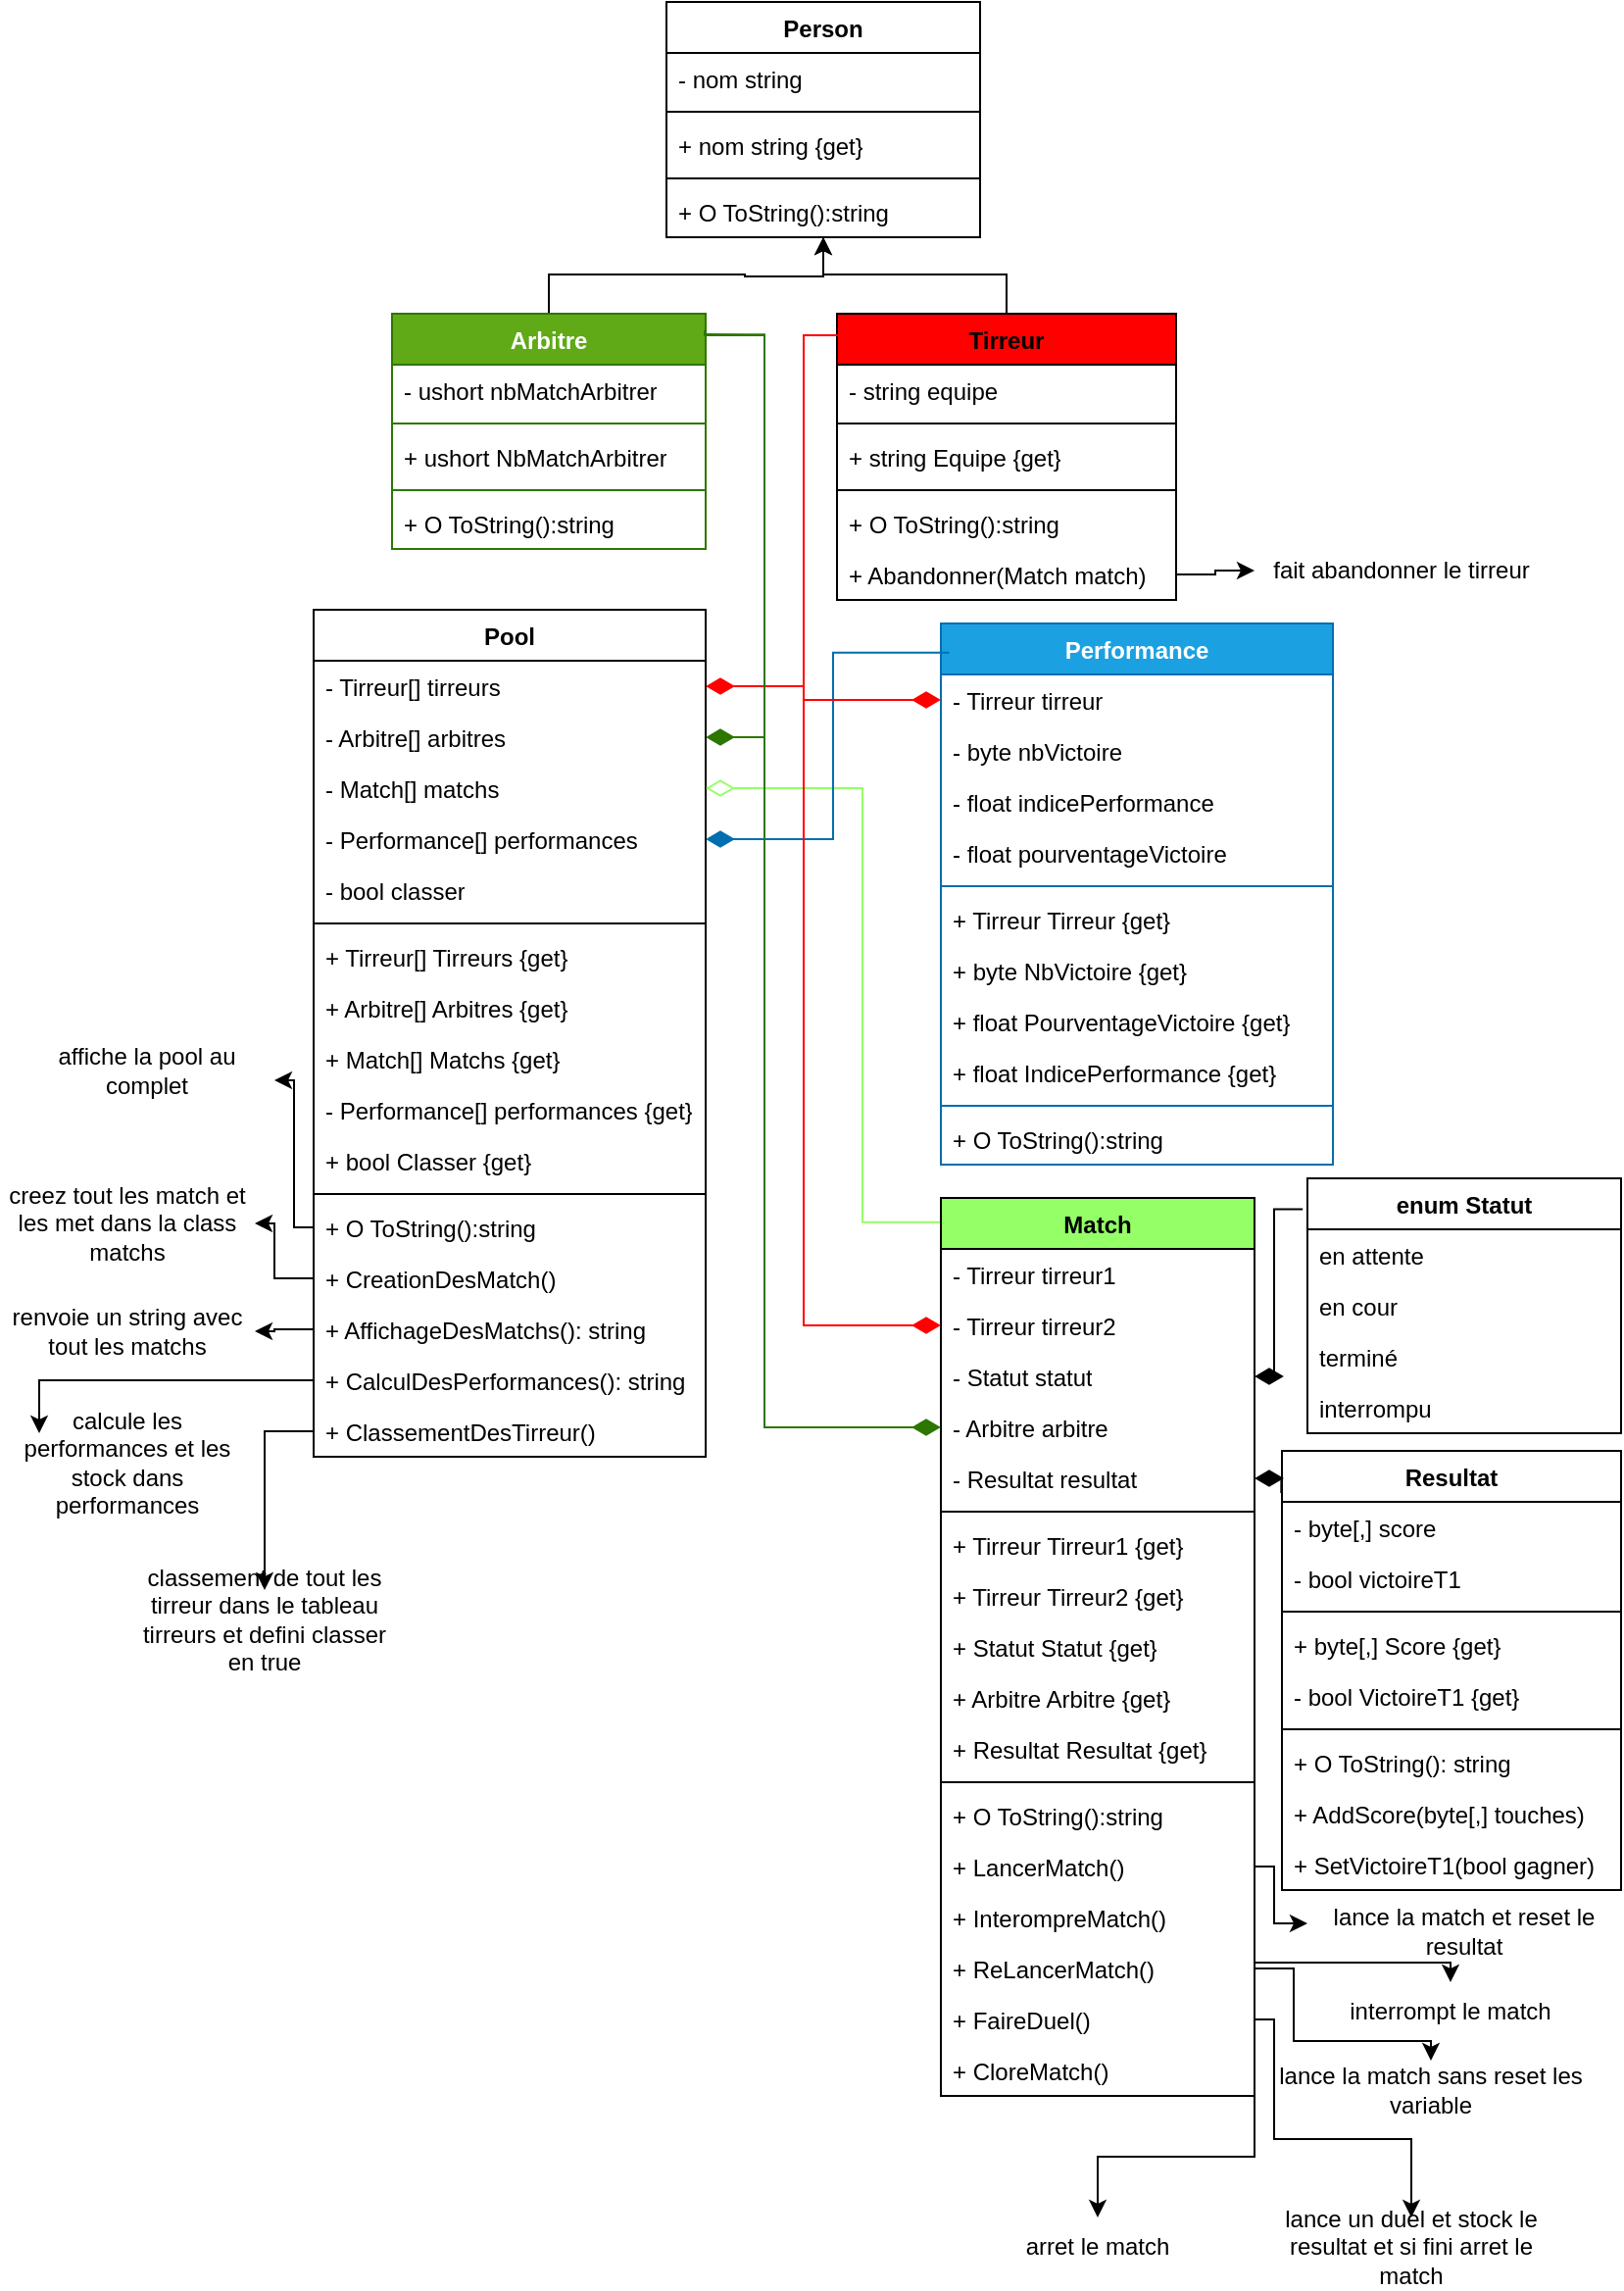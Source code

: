 <mxfile version="24.7.8">
  <diagram id="C5RBs43oDa-KdzZeNtuy" name="Page-1">
    <mxGraphModel dx="1735" dy="1031" grid="1" gridSize="10" guides="1" tooltips="1" connect="1" arrows="1" fold="1" page="1" pageScale="1" pageWidth="827" pageHeight="1169" math="0" shadow="0">
      <root>
        <mxCell id="WIyWlLk6GJQsqaUBKTNV-0" />
        <mxCell id="WIyWlLk6GJQsqaUBKTNV-1" parent="WIyWlLk6GJQsqaUBKTNV-0" />
        <mxCell id="vUJ9j087HEOIc25sZ5Dg-0" value="Pool" style="swimlane;fontStyle=1;align=center;verticalAlign=top;childLayout=stackLayout;horizontal=1;startSize=26;horizontalStack=0;resizeParent=1;resizeParentMax=0;resizeLast=0;collapsible=1;marginBottom=0;whiteSpace=wrap;html=1;" vertex="1" parent="WIyWlLk6GJQsqaUBKTNV-1">
          <mxGeometry x="160" y="310" width="200" height="432" as="geometry" />
        </mxCell>
        <mxCell id="vUJ9j087HEOIc25sZ5Dg-30" value="- Tirreur[] tirreurs" style="text;strokeColor=none;fillColor=none;align=left;verticalAlign=top;spacingLeft=4;spacingRight=4;overflow=hidden;rotatable=0;points=[[0,0.5],[1,0.5]];portConstraint=eastwest;whiteSpace=wrap;html=1;" vertex="1" parent="vUJ9j087HEOIc25sZ5Dg-0">
          <mxGeometry y="26" width="200" height="26" as="geometry" />
        </mxCell>
        <mxCell id="vUJ9j087HEOIc25sZ5Dg-31" value="- Arbitre[] arbitres" style="text;strokeColor=none;fillColor=none;align=left;verticalAlign=top;spacingLeft=4;spacingRight=4;overflow=hidden;rotatable=0;points=[[0,0.5],[1,0.5]];portConstraint=eastwest;whiteSpace=wrap;html=1;" vertex="1" parent="vUJ9j087HEOIc25sZ5Dg-0">
          <mxGeometry y="52" width="200" height="26" as="geometry" />
        </mxCell>
        <mxCell id="vUJ9j087HEOIc25sZ5Dg-1" value="- Match[] matchs" style="text;strokeColor=none;fillColor=none;align=left;verticalAlign=top;spacingLeft=4;spacingRight=4;overflow=hidden;rotatable=0;points=[[0,0.5],[1,0.5]];portConstraint=eastwest;whiteSpace=wrap;html=1;" vertex="1" parent="vUJ9j087HEOIc25sZ5Dg-0">
          <mxGeometry y="78" width="200" height="26" as="geometry" />
        </mxCell>
        <mxCell id="vUJ9j087HEOIc25sZ5Dg-60" value="- Performance[] performances" style="text;strokeColor=none;fillColor=none;align=left;verticalAlign=top;spacingLeft=4;spacingRight=4;overflow=hidden;rotatable=0;points=[[0,0.5],[1,0.5]];portConstraint=eastwest;whiteSpace=wrap;html=1;" vertex="1" parent="vUJ9j087HEOIc25sZ5Dg-0">
          <mxGeometry y="104" width="200" height="26" as="geometry" />
        </mxCell>
        <mxCell id="vUJ9j087HEOIc25sZ5Dg-41" value="- bool classer" style="text;strokeColor=none;fillColor=none;align=left;verticalAlign=top;spacingLeft=4;spacingRight=4;overflow=hidden;rotatable=0;points=[[0,0.5],[1,0.5]];portConstraint=eastwest;whiteSpace=wrap;html=1;" vertex="1" parent="vUJ9j087HEOIc25sZ5Dg-0">
          <mxGeometry y="130" width="200" height="26" as="geometry" />
        </mxCell>
        <mxCell id="vUJ9j087HEOIc25sZ5Dg-2" value="" style="line;strokeWidth=1;fillColor=none;align=left;verticalAlign=middle;spacingTop=-1;spacingLeft=3;spacingRight=3;rotatable=0;labelPosition=right;points=[];portConstraint=eastwest;strokeColor=inherit;" vertex="1" parent="vUJ9j087HEOIc25sZ5Dg-0">
          <mxGeometry y="156" width="200" height="8" as="geometry" />
        </mxCell>
        <mxCell id="vUJ9j087HEOIc25sZ5Dg-3" value="+ Tirreur[] Tirreurs {get}" style="text;strokeColor=none;fillColor=none;align=left;verticalAlign=top;spacingLeft=4;spacingRight=4;overflow=hidden;rotatable=0;points=[[0,0.5],[1,0.5]];portConstraint=eastwest;whiteSpace=wrap;html=1;" vertex="1" parent="vUJ9j087HEOIc25sZ5Dg-0">
          <mxGeometry y="164" width="200" height="26" as="geometry" />
        </mxCell>
        <mxCell id="vUJ9j087HEOIc25sZ5Dg-42" value="+ Arbitre[] Arbitres {get}" style="text;strokeColor=none;fillColor=none;align=left;verticalAlign=top;spacingLeft=4;spacingRight=4;overflow=hidden;rotatable=0;points=[[0,0.5],[1,0.5]];portConstraint=eastwest;whiteSpace=wrap;html=1;" vertex="1" parent="vUJ9j087HEOIc25sZ5Dg-0">
          <mxGeometry y="190" width="200" height="26" as="geometry" />
        </mxCell>
        <mxCell id="vUJ9j087HEOIc25sZ5Dg-43" value="+ Match[] Matchs {get}" style="text;strokeColor=none;fillColor=none;align=left;verticalAlign=top;spacingLeft=4;spacingRight=4;overflow=hidden;rotatable=0;points=[[0,0.5],[1,0.5]];portConstraint=eastwest;whiteSpace=wrap;html=1;" vertex="1" parent="vUJ9j087HEOIc25sZ5Dg-0">
          <mxGeometry y="216" width="200" height="26" as="geometry" />
        </mxCell>
        <mxCell id="vUJ9j087HEOIc25sZ5Dg-61" value="- Performance[] performances {get}" style="text;strokeColor=none;fillColor=none;align=left;verticalAlign=top;spacingLeft=4;spacingRight=4;overflow=hidden;rotatable=0;points=[[0,0.5],[1,0.5]];portConstraint=eastwest;whiteSpace=wrap;html=1;" vertex="1" parent="vUJ9j087HEOIc25sZ5Dg-0">
          <mxGeometry y="242" width="200" height="26" as="geometry" />
        </mxCell>
        <mxCell id="vUJ9j087HEOIc25sZ5Dg-44" value="+ bool Classer {get}" style="text;strokeColor=none;fillColor=none;align=left;verticalAlign=top;spacingLeft=4;spacingRight=4;overflow=hidden;rotatable=0;points=[[0,0.5],[1,0.5]];portConstraint=eastwest;whiteSpace=wrap;html=1;" vertex="1" parent="vUJ9j087HEOIc25sZ5Dg-0">
          <mxGeometry y="268" width="200" height="26" as="geometry" />
        </mxCell>
        <mxCell id="vUJ9j087HEOIc25sZ5Dg-4" value="" style="line;strokeWidth=1;fillColor=none;align=left;verticalAlign=middle;spacingTop=-1;spacingLeft=3;spacingRight=3;rotatable=0;labelPosition=right;points=[];portConstraint=eastwest;strokeColor=inherit;" vertex="1" parent="vUJ9j087HEOIc25sZ5Dg-0">
          <mxGeometry y="294" width="200" height="8" as="geometry" />
        </mxCell>
        <mxCell id="vUJ9j087HEOIc25sZ5Dg-68" value="+ O ToString():string" style="text;strokeColor=none;fillColor=none;align=left;verticalAlign=top;spacingLeft=4;spacingRight=4;overflow=hidden;rotatable=0;points=[[0,0.5],[1,0.5]];portConstraint=eastwest;whiteSpace=wrap;html=1;" vertex="1" parent="vUJ9j087HEOIc25sZ5Dg-0">
          <mxGeometry y="302" width="200" height="26" as="geometry" />
        </mxCell>
        <mxCell id="vUJ9j087HEOIc25sZ5Dg-5" value="+ CreationDesMatch()" style="text;strokeColor=none;fillColor=none;align=left;verticalAlign=top;spacingLeft=4;spacingRight=4;overflow=hidden;rotatable=0;points=[[0,0.5],[1,0.5]];portConstraint=eastwest;whiteSpace=wrap;html=1;" vertex="1" parent="vUJ9j087HEOIc25sZ5Dg-0">
          <mxGeometry y="328" width="200" height="26" as="geometry" />
        </mxCell>
        <mxCell id="vUJ9j087HEOIc25sZ5Dg-32" value="+ AffichageDesMatchs(): string" style="text;strokeColor=none;fillColor=none;align=left;verticalAlign=top;spacingLeft=4;spacingRight=4;overflow=hidden;rotatable=0;points=[[0,0.5],[1,0.5]];portConstraint=eastwest;whiteSpace=wrap;html=1;" vertex="1" parent="vUJ9j087HEOIc25sZ5Dg-0">
          <mxGeometry y="354" width="200" height="26" as="geometry" />
        </mxCell>
        <mxCell id="vUJ9j087HEOIc25sZ5Dg-39" value="+ CalculDesPerformances(): string" style="text;strokeColor=none;fillColor=none;align=left;verticalAlign=top;spacingLeft=4;spacingRight=4;overflow=hidden;rotatable=0;points=[[0,0.5],[1,0.5]];portConstraint=eastwest;whiteSpace=wrap;html=1;" vertex="1" parent="vUJ9j087HEOIc25sZ5Dg-0">
          <mxGeometry y="380" width="200" height="26" as="geometry" />
        </mxCell>
        <mxCell id="vUJ9j087HEOIc25sZ5Dg-40" value="+ ClassementDesTirreur()" style="text;strokeColor=none;fillColor=none;align=left;verticalAlign=top;spacingLeft=4;spacingRight=4;overflow=hidden;rotatable=0;points=[[0,0.5],[1,0.5]];portConstraint=eastwest;whiteSpace=wrap;html=1;" vertex="1" parent="vUJ9j087HEOIc25sZ5Dg-0">
          <mxGeometry y="406" width="200" height="26" as="geometry" />
        </mxCell>
        <mxCell id="vUJ9j087HEOIc25sZ5Dg-6" value="Person" style="swimlane;fontStyle=1;align=center;verticalAlign=top;childLayout=stackLayout;horizontal=1;startSize=26;horizontalStack=0;resizeParent=1;resizeParentMax=0;resizeLast=0;collapsible=1;marginBottom=0;whiteSpace=wrap;html=1;" vertex="1" parent="WIyWlLk6GJQsqaUBKTNV-1">
          <mxGeometry x="340" width="160" height="120" as="geometry" />
        </mxCell>
        <mxCell id="vUJ9j087HEOIc25sZ5Dg-7" value="- nom string" style="text;strokeColor=none;fillColor=none;align=left;verticalAlign=top;spacingLeft=4;spacingRight=4;overflow=hidden;rotatable=0;points=[[0,0.5],[1,0.5]];portConstraint=eastwest;whiteSpace=wrap;html=1;" vertex="1" parent="vUJ9j087HEOIc25sZ5Dg-6">
          <mxGeometry y="26" width="160" height="26" as="geometry" />
        </mxCell>
        <mxCell id="vUJ9j087HEOIc25sZ5Dg-8" value="" style="line;strokeWidth=1;fillColor=none;align=left;verticalAlign=middle;spacingTop=-1;spacingLeft=3;spacingRight=3;rotatable=0;labelPosition=right;points=[];portConstraint=eastwest;strokeColor=inherit;" vertex="1" parent="vUJ9j087HEOIc25sZ5Dg-6">
          <mxGeometry y="52" width="160" height="8" as="geometry" />
        </mxCell>
        <mxCell id="vUJ9j087HEOIc25sZ5Dg-103" value="+ nom string {get}" style="text;strokeColor=none;fillColor=none;align=left;verticalAlign=top;spacingLeft=4;spacingRight=4;overflow=hidden;rotatable=0;points=[[0,0.5],[1,0.5]];portConstraint=eastwest;whiteSpace=wrap;html=1;" vertex="1" parent="vUJ9j087HEOIc25sZ5Dg-6">
          <mxGeometry y="60" width="160" height="26" as="geometry" />
        </mxCell>
        <mxCell id="vUJ9j087HEOIc25sZ5Dg-10" value="" style="line;strokeWidth=1;fillColor=none;align=left;verticalAlign=middle;spacingTop=-1;spacingLeft=3;spacingRight=3;rotatable=0;labelPosition=right;points=[];portConstraint=eastwest;strokeColor=inherit;" vertex="1" parent="vUJ9j087HEOIc25sZ5Dg-6">
          <mxGeometry y="86" width="160" height="8" as="geometry" />
        </mxCell>
        <mxCell id="vUJ9j087HEOIc25sZ5Dg-104" value="+ O ToString():string" style="text;strokeColor=none;fillColor=none;align=left;verticalAlign=top;spacingLeft=4;spacingRight=4;overflow=hidden;rotatable=0;points=[[0,0.5],[1,0.5]];portConstraint=eastwest;whiteSpace=wrap;html=1;" vertex="1" parent="vUJ9j087HEOIc25sZ5Dg-6">
          <mxGeometry y="94" width="160" height="26" as="geometry" />
        </mxCell>
        <mxCell id="vUJ9j087HEOIc25sZ5Dg-107" style="edgeStyle=orthogonalEdgeStyle;rounded=0;orthogonalLoop=1;jettySize=auto;html=1;exitX=0.5;exitY=0;exitDx=0;exitDy=0;" edge="1" parent="WIyWlLk6GJQsqaUBKTNV-1" source="vUJ9j087HEOIc25sZ5Dg-12" target="vUJ9j087HEOIc25sZ5Dg-6">
          <mxGeometry relative="1" as="geometry" />
        </mxCell>
        <mxCell id="vUJ9j087HEOIc25sZ5Dg-12" value="Arbitre" style="swimlane;fontStyle=1;align=center;verticalAlign=top;childLayout=stackLayout;horizontal=1;startSize=26;horizontalStack=0;resizeParent=1;resizeParentMax=0;resizeLast=0;collapsible=1;marginBottom=0;whiteSpace=wrap;html=1;fillColor=#60a917;fontColor=#ffffff;strokeColor=#2D7600;" vertex="1" parent="WIyWlLk6GJQsqaUBKTNV-1">
          <mxGeometry x="200" y="159" width="160" height="120" as="geometry" />
        </mxCell>
        <mxCell id="vUJ9j087HEOIc25sZ5Dg-13" value="- ushort nbMatchArbitrer" style="text;strokeColor=none;fillColor=none;align=left;verticalAlign=top;spacingLeft=4;spacingRight=4;overflow=hidden;rotatable=0;points=[[0,0.5],[1,0.5]];portConstraint=eastwest;whiteSpace=wrap;html=1;" vertex="1" parent="vUJ9j087HEOIc25sZ5Dg-12">
          <mxGeometry y="26" width="160" height="26" as="geometry" />
        </mxCell>
        <mxCell id="vUJ9j087HEOIc25sZ5Dg-14" value="" style="line;strokeWidth=1;fillColor=none;align=left;verticalAlign=middle;spacingTop=-1;spacingLeft=3;spacingRight=3;rotatable=0;labelPosition=right;points=[];portConstraint=eastwest;strokeColor=inherit;" vertex="1" parent="vUJ9j087HEOIc25sZ5Dg-12">
          <mxGeometry y="52" width="160" height="8" as="geometry" />
        </mxCell>
        <mxCell id="vUJ9j087HEOIc25sZ5Dg-105" value="+ ushort NbMatchArbitrer" style="text;strokeColor=none;fillColor=none;align=left;verticalAlign=top;spacingLeft=4;spacingRight=4;overflow=hidden;rotatable=0;points=[[0,0.5],[1,0.5]];portConstraint=eastwest;whiteSpace=wrap;html=1;" vertex="1" parent="vUJ9j087HEOIc25sZ5Dg-12">
          <mxGeometry y="60" width="160" height="26" as="geometry" />
        </mxCell>
        <mxCell id="vUJ9j087HEOIc25sZ5Dg-16" value="" style="line;strokeWidth=1;fillColor=none;align=left;verticalAlign=middle;spacingTop=-1;spacingLeft=3;spacingRight=3;rotatable=0;labelPosition=right;points=[];portConstraint=eastwest;strokeColor=inherit;" vertex="1" parent="vUJ9j087HEOIc25sZ5Dg-12">
          <mxGeometry y="86" width="160" height="8" as="geometry" />
        </mxCell>
        <mxCell id="vUJ9j087HEOIc25sZ5Dg-70" value="+ O ToString():string" style="text;strokeColor=none;fillColor=none;align=left;verticalAlign=top;spacingLeft=4;spacingRight=4;overflow=hidden;rotatable=0;points=[[0,0.5],[1,0.5]];portConstraint=eastwest;whiteSpace=wrap;html=1;" vertex="1" parent="vUJ9j087HEOIc25sZ5Dg-12">
          <mxGeometry y="94" width="160" height="26" as="geometry" />
        </mxCell>
        <mxCell id="vUJ9j087HEOIc25sZ5Dg-106" style="edgeStyle=orthogonalEdgeStyle;rounded=0;orthogonalLoop=1;jettySize=auto;html=1;exitX=0.5;exitY=0;exitDx=0;exitDy=0;" edge="1" parent="WIyWlLk6GJQsqaUBKTNV-1" source="vUJ9j087HEOIc25sZ5Dg-18" target="vUJ9j087HEOIc25sZ5Dg-6">
          <mxGeometry relative="1" as="geometry" />
        </mxCell>
        <mxCell id="vUJ9j087HEOIc25sZ5Dg-18" value="Tirreur" style="swimlane;fontStyle=1;align=center;verticalAlign=top;childLayout=stackLayout;horizontal=1;startSize=26;horizontalStack=0;resizeParent=1;resizeParentMax=0;resizeLast=0;collapsible=1;marginBottom=0;whiteSpace=wrap;html=1;fillColor=#FF0000;" vertex="1" parent="WIyWlLk6GJQsqaUBKTNV-1">
          <mxGeometry x="427" y="159" width="173" height="146" as="geometry" />
        </mxCell>
        <mxCell id="vUJ9j087HEOIc25sZ5Dg-19" value="- string equipe" style="text;strokeColor=none;fillColor=none;align=left;verticalAlign=top;spacingLeft=4;spacingRight=4;overflow=hidden;rotatable=0;points=[[0,0.5],[1,0.5]];portConstraint=eastwest;whiteSpace=wrap;html=1;" vertex="1" parent="vUJ9j087HEOIc25sZ5Dg-18">
          <mxGeometry y="26" width="173" height="26" as="geometry" />
        </mxCell>
        <mxCell id="vUJ9j087HEOIc25sZ5Dg-20" value="" style="line;strokeWidth=1;fillColor=none;align=left;verticalAlign=middle;spacingTop=-1;spacingLeft=3;spacingRight=3;rotatable=0;labelPosition=right;points=[];portConstraint=eastwest;strokeColor=inherit;" vertex="1" parent="vUJ9j087HEOIc25sZ5Dg-18">
          <mxGeometry y="52" width="173" height="8" as="geometry" />
        </mxCell>
        <mxCell id="vUJ9j087HEOIc25sZ5Dg-21" value="+ string Equipe {get}" style="text;strokeColor=none;fillColor=none;align=left;verticalAlign=top;spacingLeft=4;spacingRight=4;overflow=hidden;rotatable=0;points=[[0,0.5],[1,0.5]];portConstraint=eastwest;whiteSpace=wrap;html=1;" vertex="1" parent="vUJ9j087HEOIc25sZ5Dg-18">
          <mxGeometry y="60" width="173" height="26" as="geometry" />
        </mxCell>
        <mxCell id="vUJ9j087HEOIc25sZ5Dg-22" value="" style="line;strokeWidth=1;fillColor=none;align=left;verticalAlign=middle;spacingTop=-1;spacingLeft=3;spacingRight=3;rotatable=0;labelPosition=right;points=[];portConstraint=eastwest;strokeColor=inherit;" vertex="1" parent="vUJ9j087HEOIc25sZ5Dg-18">
          <mxGeometry y="86" width="173" height="8" as="geometry" />
        </mxCell>
        <mxCell id="vUJ9j087HEOIc25sZ5Dg-71" value="+ O ToString():string" style="text;strokeColor=none;fillColor=none;align=left;verticalAlign=top;spacingLeft=4;spacingRight=4;overflow=hidden;rotatable=0;points=[[0,0.5],[1,0.5]];portConstraint=eastwest;whiteSpace=wrap;html=1;" vertex="1" parent="vUJ9j087HEOIc25sZ5Dg-18">
          <mxGeometry y="94" width="173" height="26" as="geometry" />
        </mxCell>
        <mxCell id="vUJ9j087HEOIc25sZ5Dg-117" value="+ Abandonner(Match match)" style="text;strokeColor=none;fillColor=none;align=left;verticalAlign=top;spacingLeft=4;spacingRight=4;overflow=hidden;rotatable=0;points=[[0,0.5],[1,0.5]];portConstraint=eastwest;whiteSpace=wrap;html=1;" vertex="1" parent="vUJ9j087HEOIc25sZ5Dg-18">
          <mxGeometry y="120" width="173" height="26" as="geometry" />
        </mxCell>
        <mxCell id="vUJ9j087HEOIc25sZ5Dg-24" value="Match" style="swimlane;fontStyle=1;align=center;verticalAlign=top;childLayout=stackLayout;horizontal=1;startSize=26;horizontalStack=0;resizeParent=1;resizeParentMax=0;resizeLast=0;collapsible=1;marginBottom=0;whiteSpace=wrap;html=1;fillColor=#94FF66;" vertex="1" parent="WIyWlLk6GJQsqaUBKTNV-1">
          <mxGeometry x="480" y="610" width="160" height="458" as="geometry" />
        </mxCell>
        <mxCell id="vUJ9j087HEOIc25sZ5Dg-91" value="- Tirreur tirreur1" style="text;strokeColor=none;fillColor=none;align=left;verticalAlign=top;spacingLeft=4;spacingRight=4;overflow=hidden;rotatable=0;points=[[0,0.5],[1,0.5]];portConstraint=eastwest;whiteSpace=wrap;html=1;" vertex="1" parent="vUJ9j087HEOIc25sZ5Dg-24">
          <mxGeometry y="26" width="160" height="26" as="geometry" />
        </mxCell>
        <mxCell id="vUJ9j087HEOIc25sZ5Dg-92" value="- Tirreur tirreur2" style="text;strokeColor=none;fillColor=none;align=left;verticalAlign=top;spacingLeft=4;spacingRight=4;overflow=hidden;rotatable=0;points=[[0,0.5],[1,0.5]];portConstraint=eastwest;whiteSpace=wrap;html=1;" vertex="1" parent="vUJ9j087HEOIc25sZ5Dg-24">
          <mxGeometry y="52" width="160" height="26" as="geometry" />
        </mxCell>
        <mxCell id="vUJ9j087HEOIc25sZ5Dg-25" value="- Statut statut" style="text;strokeColor=none;fillColor=none;align=left;verticalAlign=top;spacingLeft=4;spacingRight=4;overflow=hidden;rotatable=0;points=[[0,0.5],[1,0.5]];portConstraint=eastwest;whiteSpace=wrap;html=1;" vertex="1" parent="vUJ9j087HEOIc25sZ5Dg-24">
          <mxGeometry y="78" width="160" height="26" as="geometry" />
        </mxCell>
        <mxCell id="vUJ9j087HEOIc25sZ5Dg-89" value="- Arbitre arbitre" style="text;strokeColor=none;fillColor=none;align=left;verticalAlign=top;spacingLeft=4;spacingRight=4;overflow=hidden;rotatable=0;points=[[0,0.5],[1,0.5]];portConstraint=eastwest;whiteSpace=wrap;html=1;" vertex="1" parent="vUJ9j087HEOIc25sZ5Dg-24">
          <mxGeometry y="104" width="160" height="26" as="geometry" />
        </mxCell>
        <mxCell id="vUJ9j087HEOIc25sZ5Dg-84" value="- Resultat resultat" style="text;strokeColor=none;fillColor=none;align=left;verticalAlign=top;spacingLeft=4;spacingRight=4;overflow=hidden;rotatable=0;points=[[0,0.5],[1,0.5]];portConstraint=eastwest;whiteSpace=wrap;html=1;" vertex="1" parent="vUJ9j087HEOIc25sZ5Dg-24">
          <mxGeometry y="130" width="160" height="26" as="geometry" />
        </mxCell>
        <mxCell id="vUJ9j087HEOIc25sZ5Dg-26" value="" style="line;strokeWidth=1;fillColor=none;align=left;verticalAlign=middle;spacingTop=-1;spacingLeft=3;spacingRight=3;rotatable=0;labelPosition=right;points=[];portConstraint=eastwest;strokeColor=inherit;" vertex="1" parent="vUJ9j087HEOIc25sZ5Dg-24">
          <mxGeometry y="156" width="160" height="8" as="geometry" />
        </mxCell>
        <mxCell id="vUJ9j087HEOIc25sZ5Dg-96" value="+ Tirreur Tirreur1 {get}" style="text;strokeColor=none;fillColor=none;align=left;verticalAlign=top;spacingLeft=4;spacingRight=4;overflow=hidden;rotatable=0;points=[[0,0.5],[1,0.5]];portConstraint=eastwest;whiteSpace=wrap;html=1;" vertex="1" parent="vUJ9j087HEOIc25sZ5Dg-24">
          <mxGeometry y="164" width="160" height="26" as="geometry" />
        </mxCell>
        <mxCell id="vUJ9j087HEOIc25sZ5Dg-97" value="+ Tirreur Tirreur2 {get}" style="text;strokeColor=none;fillColor=none;align=left;verticalAlign=top;spacingLeft=4;spacingRight=4;overflow=hidden;rotatable=0;points=[[0,0.5],[1,0.5]];portConstraint=eastwest;whiteSpace=wrap;html=1;" vertex="1" parent="vUJ9j087HEOIc25sZ5Dg-24">
          <mxGeometry y="190" width="160" height="26" as="geometry" />
        </mxCell>
        <mxCell id="vUJ9j087HEOIc25sZ5Dg-98" value="+ Statut Statut {get}" style="text;strokeColor=none;fillColor=none;align=left;verticalAlign=top;spacingLeft=4;spacingRight=4;overflow=hidden;rotatable=0;points=[[0,0.5],[1,0.5]];portConstraint=eastwest;whiteSpace=wrap;html=1;" vertex="1" parent="vUJ9j087HEOIc25sZ5Dg-24">
          <mxGeometry y="216" width="160" height="26" as="geometry" />
        </mxCell>
        <mxCell id="vUJ9j087HEOIc25sZ5Dg-99" value="+ Arbitre Arbitre {get}" style="text;strokeColor=none;fillColor=none;align=left;verticalAlign=top;spacingLeft=4;spacingRight=4;overflow=hidden;rotatable=0;points=[[0,0.5],[1,0.5]];portConstraint=eastwest;whiteSpace=wrap;html=1;" vertex="1" parent="vUJ9j087HEOIc25sZ5Dg-24">
          <mxGeometry y="242" width="160" height="26" as="geometry" />
        </mxCell>
        <mxCell id="vUJ9j087HEOIc25sZ5Dg-100" value="+ Resultat Resultat {get}" style="text;strokeColor=none;fillColor=none;align=left;verticalAlign=top;spacingLeft=4;spacingRight=4;overflow=hidden;rotatable=0;points=[[0,0.5],[1,0.5]];portConstraint=eastwest;whiteSpace=wrap;html=1;" vertex="1" parent="vUJ9j087HEOIc25sZ5Dg-24">
          <mxGeometry y="268" width="160" height="26" as="geometry" />
        </mxCell>
        <mxCell id="vUJ9j087HEOIc25sZ5Dg-28" value="" style="line;strokeWidth=1;fillColor=none;align=left;verticalAlign=middle;spacingTop=-1;spacingLeft=3;spacingRight=3;rotatable=0;labelPosition=right;points=[];portConstraint=eastwest;strokeColor=inherit;" vertex="1" parent="vUJ9j087HEOIc25sZ5Dg-24">
          <mxGeometry y="294" width="160" height="8" as="geometry" />
        </mxCell>
        <mxCell id="vUJ9j087HEOIc25sZ5Dg-93" value="+ O ToString():string" style="text;strokeColor=none;fillColor=none;align=left;verticalAlign=top;spacingLeft=4;spacingRight=4;overflow=hidden;rotatable=0;points=[[0,0.5],[1,0.5]];portConstraint=eastwest;whiteSpace=wrap;html=1;" vertex="1" parent="vUJ9j087HEOIc25sZ5Dg-24">
          <mxGeometry y="302" width="160" height="26" as="geometry" />
        </mxCell>
        <mxCell id="vUJ9j087HEOIc25sZ5Dg-113" value="+ LancerMatch()" style="text;strokeColor=none;fillColor=none;align=left;verticalAlign=top;spacingLeft=4;spacingRight=4;overflow=hidden;rotatable=0;points=[[0,0.5],[1,0.5]];portConstraint=eastwest;whiteSpace=wrap;html=1;" vertex="1" parent="vUJ9j087HEOIc25sZ5Dg-24">
          <mxGeometry y="328" width="160" height="26" as="geometry" />
        </mxCell>
        <mxCell id="vUJ9j087HEOIc25sZ5Dg-114" value="+ InterompreMatch()" style="text;strokeColor=none;fillColor=none;align=left;verticalAlign=top;spacingLeft=4;spacingRight=4;overflow=hidden;rotatable=0;points=[[0,0.5],[1,0.5]];portConstraint=eastwest;whiteSpace=wrap;html=1;" vertex="1" parent="vUJ9j087HEOIc25sZ5Dg-24">
          <mxGeometry y="354" width="160" height="26" as="geometry" />
        </mxCell>
        <mxCell id="vUJ9j087HEOIc25sZ5Dg-115" value="+ ReLancerMatch()" style="text;strokeColor=none;fillColor=none;align=left;verticalAlign=top;spacingLeft=4;spacingRight=4;overflow=hidden;rotatable=0;points=[[0,0.5],[1,0.5]];portConstraint=eastwest;whiteSpace=wrap;html=1;" vertex="1" parent="vUJ9j087HEOIc25sZ5Dg-24">
          <mxGeometry y="380" width="160" height="26" as="geometry" />
        </mxCell>
        <mxCell id="vUJ9j087HEOIc25sZ5Dg-116" value="+ FaireDuel()" style="text;strokeColor=none;fillColor=none;align=left;verticalAlign=top;spacingLeft=4;spacingRight=4;overflow=hidden;rotatable=0;points=[[0,0.5],[1,0.5]];portConstraint=eastwest;whiteSpace=wrap;html=1;" vertex="1" parent="vUJ9j087HEOIc25sZ5Dg-24">
          <mxGeometry y="406" width="160" height="26" as="geometry" />
        </mxCell>
        <mxCell id="vUJ9j087HEOIc25sZ5Dg-120" value="+ CloreMatch()" style="text;strokeColor=none;fillColor=none;align=left;verticalAlign=top;spacingLeft=4;spacingRight=4;overflow=hidden;rotatable=0;points=[[0,0.5],[1,0.5]];portConstraint=eastwest;whiteSpace=wrap;html=1;" vertex="1" parent="vUJ9j087HEOIc25sZ5Dg-24">
          <mxGeometry y="432" width="160" height="26" as="geometry" />
        </mxCell>
        <mxCell id="vUJ9j087HEOIc25sZ5Dg-33" value="Resultat" style="swimlane;fontStyle=1;align=center;verticalAlign=top;childLayout=stackLayout;horizontal=1;startSize=26;horizontalStack=0;resizeParent=1;resizeParentMax=0;resizeLast=0;collapsible=1;marginBottom=0;whiteSpace=wrap;html=1;" vertex="1" parent="WIyWlLk6GJQsqaUBKTNV-1">
          <mxGeometry x="654" y="739" width="173" height="224" as="geometry" />
        </mxCell>
        <mxCell id="vUJ9j087HEOIc25sZ5Dg-86" value="- byte[,] score" style="text;strokeColor=none;fillColor=none;align=left;verticalAlign=top;spacingLeft=4;spacingRight=4;overflow=hidden;rotatable=0;points=[[0,0.5],[1,0.5]];portConstraint=eastwest;whiteSpace=wrap;html=1;" vertex="1" parent="vUJ9j087HEOIc25sZ5Dg-33">
          <mxGeometry y="26" width="173" height="26" as="geometry" />
        </mxCell>
        <mxCell id="vUJ9j087HEOIc25sZ5Dg-142" value="- bool victoireT1" style="text;strokeColor=none;fillColor=none;align=left;verticalAlign=top;spacingLeft=4;spacingRight=4;overflow=hidden;rotatable=0;points=[[0,0.5],[1,0.5]];portConstraint=eastwest;whiteSpace=wrap;html=1;" vertex="1" parent="vUJ9j087HEOIc25sZ5Dg-33">
          <mxGeometry y="52" width="173" height="26" as="geometry" />
        </mxCell>
        <mxCell id="vUJ9j087HEOIc25sZ5Dg-35" value="" style="line;strokeWidth=1;fillColor=none;align=left;verticalAlign=middle;spacingTop=-1;spacingLeft=3;spacingRight=3;rotatable=0;labelPosition=right;points=[];portConstraint=eastwest;strokeColor=inherit;" vertex="1" parent="vUJ9j087HEOIc25sZ5Dg-33">
          <mxGeometry y="78" width="173" height="8" as="geometry" />
        </mxCell>
        <mxCell id="vUJ9j087HEOIc25sZ5Dg-101" value="+ byte[,] Score {get}&amp;nbsp;&lt;span style=&quot;color: rgba(0, 0, 0, 0); font-family: monospace; font-size: 0px; text-wrap: nowrap;&quot;&gt;%3CmxGraphModel%3E%3Croot%3E%3CmxCell%20id%3D%220%22%2F%3E%3CmxCell%20id%3D%221%22%20parent%3D%220%22%2F%3E%3CmxCell%20id%3D%222%22%20value%3D%22-%20byte%5B%2C%5D%20score%22%20style%3D%22text%3BstrokeColor%3Dnone%3BfillColor%3Dnone%3Balign%3Dleft%3BverticalAlign%3Dtop%3BspacingLeft%3D4%3BspacingRight%3D4%3Boverflow%3Dhidden%3Brotatable%3D0%3Bpoints%3D%5B%5B0%2C0.5%5D%2C%5B1%2C0.5%5D%5D%3BportConstraint%3Deastwest%3BwhiteSpace%3Dwrap%3Bhtml%3D1%3B%22%20vertex%3D%221%22%20parent%3D%221%22%3E%3CmxGeometry%20x%3D%22827%22%20y%3D%22538%22%20width%3D%22160%22%20height%3D%2226%22%20as%3D%22geometry%22%2F%3E%3C%2FmxCell%3E%3CmxCell%20id%3D%223%22%20value%3D%22-%20Arbitre%20arbitre%22%20style%3D%22text%3BstrokeColor%3Dnone%3BfillColor%3Dnone%3Balign%3Dleft%3BverticalAlign%3Dtop%3BspacingLeft%3D4%3BspacingRight%3D4%3Boverflow%3Dhidden%3Brotatable%3D0%3Bpoints%3D%5B%5B0%2C0.5%5D%2C%5B1%2C0.5%5D%5D%3BportConstraint%3Deastwest%3BwhiteSpace%3Dwrap%3Bhtml%3D1%3B%22%20vertex%3D%221%22%20parent%3D%221%22%3E%3CmxGeometry%20x%3D%22827%22%20y%3D%22564%22%20width%3D%22160%22%20height%3D%2226%22%20as%3D%22geometry%22%2F%3E%3C%2FmxCell%3E%3C%2Froot%3E%3C%2FmxGraphModel%3E&lt;/span&gt;&lt;span style=&quot;color: rgba(0, 0, 0, 0); font-family: monospace; font-size: 0px; text-wrap: nowrap;&quot;&gt;D%220%22%2F%3E%3CmxCell%20id%3D%221%22%20parent%3D%220%22%2F%3E%3CmxCell%20id%3D%222%22%20value%3D%22-%20byte%5B%2C%5D%20score%22%20style%3D%22text%3BstrokeColor%3Dnone%3BfillColor%3Dnone%3Balign%3Dleft%3BverticalAlign%3Dtop%3BspacingLeft%3D4%3BspacingRight%3D4%3Boverflow%3Dhidden%3Brotatable%3D0%3Bpoints%3D%5B%5B0%2C0.5%5D%2C%5B1%2C0.5%5D%5D%3BportConstraint%3Deastwest%3BwhiteSpace%3Dwrap%3Bhtml%3D1%3B%22%20vertex%3D%221%22%20parent%3D%221%22%3E%3CmxGeometry%20x%3D%22827%22%20y%3D%22538%22%20width%3D%22160%22%20height%3D%2226%22%20as%3D%22geometry%22%2F%3E%3C%2FmxCell%3E%3CmxCell%20id%3D%223%22%20value%3D%22-%20Arbitre%20arbitre%22%20style%3D%22text%3BstrokeColor%3Dnone%3BfillColor%3Dnone%3Balign%3Dleft%3BverticalAlign%3Dtop%3BspacingLeft%3D4%3BspacingRight%3D4%3Boverflow%3Dhidden%3Brotatable%3D0%3Bpoints%3D%5B%5B0%2C0.5%5D%2C%5B1%2C0.5%5D%5D%3BportConstraint%3Deastwest%3BwhiteSpace%3Dwrap%3Bhtml%3D1%3B%22%20vertex%3D%221%22%20parent%3D%221%22%3E%3CmxGeometry%20x%3D%22827%22%20y%3D%22564%22%20width%3D%22160%22%20height%3D%2226%22%20as%3D%22geometry%22%2F%3E%3C%2FmxCell%3E%3C%2Froot%3E%3C%2FmxGraphModel%3E{&lt;/span&gt;" style="text;strokeColor=none;fillColor=none;align=left;verticalAlign=top;spacingLeft=4;spacingRight=4;overflow=hidden;rotatable=0;points=[[0,0.5],[1,0.5]];portConstraint=eastwest;whiteSpace=wrap;html=1;" vertex="1" parent="vUJ9j087HEOIc25sZ5Dg-33">
          <mxGeometry y="86" width="173" height="26" as="geometry" />
        </mxCell>
        <mxCell id="vUJ9j087HEOIc25sZ5Dg-143" value="- bool VictoireT1 {get}" style="text;strokeColor=none;fillColor=none;align=left;verticalAlign=top;spacingLeft=4;spacingRight=4;overflow=hidden;rotatable=0;points=[[0,0.5],[1,0.5]];portConstraint=eastwest;whiteSpace=wrap;html=1;" vertex="1" parent="vUJ9j087HEOIc25sZ5Dg-33">
          <mxGeometry y="112" width="173" height="26" as="geometry" />
        </mxCell>
        <mxCell id="vUJ9j087HEOIc25sZ5Dg-37" value="" style="line;strokeWidth=1;fillColor=none;align=left;verticalAlign=middle;spacingTop=-1;spacingLeft=3;spacingRight=3;rotatable=0;labelPosition=right;points=[];portConstraint=eastwest;strokeColor=inherit;" vertex="1" parent="vUJ9j087HEOIc25sZ5Dg-33">
          <mxGeometry y="138" width="173" height="8" as="geometry" />
        </mxCell>
        <mxCell id="vUJ9j087HEOIc25sZ5Dg-69" value="+ O ToString(): string" style="text;strokeColor=none;fillColor=none;align=left;verticalAlign=top;spacingLeft=4;spacingRight=4;overflow=hidden;rotatable=0;points=[[0,0.5],[1,0.5]];portConstraint=eastwest;whiteSpace=wrap;html=1;" vertex="1" parent="vUJ9j087HEOIc25sZ5Dg-33">
          <mxGeometry y="146" width="173" height="26" as="geometry" />
        </mxCell>
        <mxCell id="vUJ9j087HEOIc25sZ5Dg-144" value="+ AddScore(byte[,] touches)" style="text;strokeColor=none;fillColor=none;align=left;verticalAlign=top;spacingLeft=4;spacingRight=4;overflow=hidden;rotatable=0;points=[[0,0.5],[1,0.5]];portConstraint=eastwest;whiteSpace=wrap;html=1;" vertex="1" parent="vUJ9j087HEOIc25sZ5Dg-33">
          <mxGeometry y="172" width="173" height="26" as="geometry" />
        </mxCell>
        <mxCell id="vUJ9j087HEOIc25sZ5Dg-145" value="+ SetVictoireT1(bool gagner)" style="text;strokeColor=none;fillColor=none;align=left;verticalAlign=top;spacingLeft=4;spacingRight=4;overflow=hidden;rotatable=0;points=[[0,0.5],[1,0.5]];portConstraint=eastwest;whiteSpace=wrap;html=1;" vertex="1" parent="vUJ9j087HEOIc25sZ5Dg-33">
          <mxGeometry y="198" width="173" height="26" as="geometry" />
        </mxCell>
        <mxCell id="vUJ9j087HEOIc25sZ5Dg-46" value="classement de tout les tirreur dans le tableau tirreurs et defini classer en true" style="text;html=1;align=center;verticalAlign=middle;whiteSpace=wrap;rounded=0;" vertex="1" parent="WIyWlLk6GJQsqaUBKTNV-1">
          <mxGeometry x="70" y="810" width="130" height="30" as="geometry" />
        </mxCell>
        <mxCell id="vUJ9j087HEOIc25sZ5Dg-48" value="renvoie un string avec tout les matchs" style="text;html=1;align=center;verticalAlign=middle;whiteSpace=wrap;rounded=0;" vertex="1" parent="WIyWlLk6GJQsqaUBKTNV-1">
          <mxGeometry y="663" width="130" height="30" as="geometry" />
        </mxCell>
        <mxCell id="vUJ9j087HEOIc25sZ5Dg-49" value="creez tout les match et les met dans la class matchs" style="text;html=1;align=center;verticalAlign=middle;whiteSpace=wrap;rounded=0;" vertex="1" parent="WIyWlLk6GJQsqaUBKTNV-1">
          <mxGeometry y="608" width="130" height="30" as="geometry" />
        </mxCell>
        <mxCell id="vUJ9j087HEOIc25sZ5Dg-50" style="edgeStyle=orthogonalEdgeStyle;rounded=0;orthogonalLoop=1;jettySize=auto;html=1;exitX=0;exitY=0.5;exitDx=0;exitDy=0;" edge="1" parent="WIyWlLk6GJQsqaUBKTNV-1" source="vUJ9j087HEOIc25sZ5Dg-5" target="vUJ9j087HEOIc25sZ5Dg-49">
          <mxGeometry relative="1" as="geometry" />
        </mxCell>
        <mxCell id="vUJ9j087HEOIc25sZ5Dg-51" style="edgeStyle=orthogonalEdgeStyle;rounded=0;orthogonalLoop=1;jettySize=auto;html=1;exitX=0;exitY=0.5;exitDx=0;exitDy=0;" edge="1" parent="WIyWlLk6GJQsqaUBKTNV-1" source="vUJ9j087HEOIc25sZ5Dg-32" target="vUJ9j087HEOIc25sZ5Dg-48">
          <mxGeometry relative="1" as="geometry" />
        </mxCell>
        <mxCell id="vUJ9j087HEOIc25sZ5Dg-54" value="Performance" style="swimlane;fontStyle=1;align=center;verticalAlign=top;childLayout=stackLayout;horizontal=1;startSize=26;horizontalStack=0;resizeParent=1;resizeParentMax=0;resizeLast=0;collapsible=1;marginBottom=0;whiteSpace=wrap;html=1;fillColor=#1ba1e2;fontColor=#ffffff;strokeColor=#006EAF;" vertex="1" parent="WIyWlLk6GJQsqaUBKTNV-1">
          <mxGeometry x="480" y="317" width="200" height="276" as="geometry" />
        </mxCell>
        <mxCell id="vUJ9j087HEOIc25sZ5Dg-72" value="- Tirreur tirreur" style="text;strokeColor=none;fillColor=none;align=left;verticalAlign=top;spacingLeft=4;spacingRight=4;overflow=hidden;rotatable=0;points=[[0,0.5],[1,0.5]];portConstraint=eastwest;whiteSpace=wrap;html=1;" vertex="1" parent="vUJ9j087HEOIc25sZ5Dg-54">
          <mxGeometry y="26" width="200" height="26" as="geometry" />
        </mxCell>
        <mxCell id="vUJ9j087HEOIc25sZ5Dg-62" value="- byte nbVictoire" style="text;strokeColor=none;fillColor=none;align=left;verticalAlign=top;spacingLeft=4;spacingRight=4;overflow=hidden;rotatable=0;points=[[0,0.5],[1,0.5]];portConstraint=eastwest;whiteSpace=wrap;html=1;" vertex="1" parent="vUJ9j087HEOIc25sZ5Dg-54">
          <mxGeometry y="52" width="200" height="26" as="geometry" />
        </mxCell>
        <mxCell id="vUJ9j087HEOIc25sZ5Dg-55" value="- float indicePerformance" style="text;strokeColor=none;fillColor=none;align=left;verticalAlign=top;spacingLeft=4;spacingRight=4;overflow=hidden;rotatable=0;points=[[0,0.5],[1,0.5]];portConstraint=eastwest;whiteSpace=wrap;html=1;" vertex="1" parent="vUJ9j087HEOIc25sZ5Dg-54">
          <mxGeometry y="78" width="200" height="26" as="geometry" />
        </mxCell>
        <mxCell id="vUJ9j087HEOIc25sZ5Dg-63" value="- float pourventageVictoire" style="text;strokeColor=none;fillColor=none;align=left;verticalAlign=top;spacingLeft=4;spacingRight=4;overflow=hidden;rotatable=0;points=[[0,0.5],[1,0.5]];portConstraint=eastwest;whiteSpace=wrap;html=1;" vertex="1" parent="vUJ9j087HEOIc25sZ5Dg-54">
          <mxGeometry y="104" width="200" height="26" as="geometry" />
        </mxCell>
        <mxCell id="vUJ9j087HEOIc25sZ5Dg-56" value="" style="line;strokeWidth=1;fillColor=none;align=left;verticalAlign=middle;spacingTop=-1;spacingLeft=3;spacingRight=3;rotatable=0;labelPosition=right;points=[];portConstraint=eastwest;strokeColor=inherit;" vertex="1" parent="vUJ9j087HEOIc25sZ5Dg-54">
          <mxGeometry y="130" width="200" height="8" as="geometry" />
        </mxCell>
        <mxCell id="vUJ9j087HEOIc25sZ5Dg-73" value="+ Tirreur Tirreur {get}" style="text;strokeColor=none;fillColor=none;align=left;verticalAlign=top;spacingLeft=4;spacingRight=4;overflow=hidden;rotatable=0;points=[[0,0.5],[1,0.5]];portConstraint=eastwest;whiteSpace=wrap;html=1;" vertex="1" parent="vUJ9j087HEOIc25sZ5Dg-54">
          <mxGeometry y="138" width="200" height="26" as="geometry" />
        </mxCell>
        <mxCell id="vUJ9j087HEOIc25sZ5Dg-64" value="+ byte&amp;nbsp;NbVictoire {get}" style="text;strokeColor=none;fillColor=none;align=left;verticalAlign=top;spacingLeft=4;spacingRight=4;overflow=hidden;rotatable=0;points=[[0,0.5],[1,0.5]];portConstraint=eastwest;whiteSpace=wrap;html=1;" vertex="1" parent="vUJ9j087HEOIc25sZ5Dg-54">
          <mxGeometry y="164" width="200" height="26" as="geometry" />
        </mxCell>
        <mxCell id="vUJ9j087HEOIc25sZ5Dg-66" value="+ float PourventageVictoire {get}" style="text;strokeColor=none;fillColor=none;align=left;verticalAlign=top;spacingLeft=4;spacingRight=4;overflow=hidden;rotatable=0;points=[[0,0.5],[1,0.5]];portConstraint=eastwest;whiteSpace=wrap;html=1;" vertex="1" parent="vUJ9j087HEOIc25sZ5Dg-54">
          <mxGeometry y="190" width="200" height="26" as="geometry" />
        </mxCell>
        <mxCell id="vUJ9j087HEOIc25sZ5Dg-65" value="+ float IndicePerformance {get}" style="text;strokeColor=none;fillColor=none;align=left;verticalAlign=top;spacingLeft=4;spacingRight=4;overflow=hidden;rotatable=0;points=[[0,0.5],[1,0.5]];portConstraint=eastwest;whiteSpace=wrap;html=1;" vertex="1" parent="vUJ9j087HEOIc25sZ5Dg-54">
          <mxGeometry y="216" width="200" height="26" as="geometry" />
        </mxCell>
        <mxCell id="vUJ9j087HEOIc25sZ5Dg-58" value="" style="line;strokeWidth=1;fillColor=none;align=left;verticalAlign=middle;spacingTop=-1;spacingLeft=3;spacingRight=3;rotatable=0;labelPosition=right;points=[];portConstraint=eastwest;strokeColor=inherit;" vertex="1" parent="vUJ9j087HEOIc25sZ5Dg-54">
          <mxGeometry y="242" width="200" height="8" as="geometry" />
        </mxCell>
        <mxCell id="vUJ9j087HEOIc25sZ5Dg-67" value="+ O ToString():string" style="text;strokeColor=none;fillColor=none;align=left;verticalAlign=top;spacingLeft=4;spacingRight=4;overflow=hidden;rotatable=0;points=[[0,0.5],[1,0.5]];portConstraint=eastwest;whiteSpace=wrap;html=1;" vertex="1" parent="vUJ9j087HEOIc25sZ5Dg-54">
          <mxGeometry y="250" width="200" height="26" as="geometry" />
        </mxCell>
        <mxCell id="vUJ9j087HEOIc25sZ5Dg-74" value="enum Statut" style="swimlane;fontStyle=1;align=center;verticalAlign=top;childLayout=stackLayout;horizontal=1;startSize=26;horizontalStack=0;resizeParent=1;resizeParentMax=0;resizeLast=0;collapsible=1;marginBottom=0;whiteSpace=wrap;html=1;" vertex="1" parent="WIyWlLk6GJQsqaUBKTNV-1">
          <mxGeometry x="667" y="600" width="160" height="130" as="geometry" />
        </mxCell>
        <mxCell id="vUJ9j087HEOIc25sZ5Dg-80" value="en attente" style="text;strokeColor=none;fillColor=none;align=left;verticalAlign=top;spacingLeft=4;spacingRight=4;overflow=hidden;rotatable=0;points=[[0,0.5],[1,0.5]];portConstraint=eastwest;whiteSpace=wrap;html=1;" vertex="1" parent="vUJ9j087HEOIc25sZ5Dg-74">
          <mxGeometry y="26" width="160" height="26" as="geometry" />
        </mxCell>
        <mxCell id="vUJ9j087HEOIc25sZ5Dg-81" value="en cour" style="text;strokeColor=none;fillColor=none;align=left;verticalAlign=top;spacingLeft=4;spacingRight=4;overflow=hidden;rotatable=0;points=[[0,0.5],[1,0.5]];portConstraint=eastwest;whiteSpace=wrap;html=1;" vertex="1" parent="vUJ9j087HEOIc25sZ5Dg-74">
          <mxGeometry y="52" width="160" height="26" as="geometry" />
        </mxCell>
        <mxCell id="vUJ9j087HEOIc25sZ5Dg-82" value="terminé" style="text;strokeColor=none;fillColor=none;align=left;verticalAlign=top;spacingLeft=4;spacingRight=4;overflow=hidden;rotatable=0;points=[[0,0.5],[1,0.5]];portConstraint=eastwest;whiteSpace=wrap;html=1;" vertex="1" parent="vUJ9j087HEOIc25sZ5Dg-74">
          <mxGeometry y="78" width="160" height="26" as="geometry" />
        </mxCell>
        <mxCell id="vUJ9j087HEOIc25sZ5Dg-83" value="interrompu" style="text;strokeColor=none;fillColor=none;align=left;verticalAlign=top;spacingLeft=4;spacingRight=4;overflow=hidden;rotatable=0;points=[[0,0.5],[1,0.5]];portConstraint=eastwest;whiteSpace=wrap;html=1;" vertex="1" parent="vUJ9j087HEOIc25sZ5Dg-74">
          <mxGeometry y="104" width="160" height="26" as="geometry" />
        </mxCell>
        <mxCell id="vUJ9j087HEOIc25sZ5Dg-94" value="affiche la pool au complet" style="text;html=1;align=center;verticalAlign=middle;whiteSpace=wrap;rounded=0;" vertex="1" parent="WIyWlLk6GJQsqaUBKTNV-1">
          <mxGeometry x="10" y="530" width="130" height="30" as="geometry" />
        </mxCell>
        <mxCell id="vUJ9j087HEOIc25sZ5Dg-95" style="edgeStyle=orthogonalEdgeStyle;rounded=0;orthogonalLoop=1;jettySize=auto;html=1;exitX=0;exitY=0.5;exitDx=0;exitDy=0;" edge="1" parent="WIyWlLk6GJQsqaUBKTNV-1" source="vUJ9j087HEOIc25sZ5Dg-68" target="vUJ9j087HEOIc25sZ5Dg-94">
          <mxGeometry relative="1" as="geometry">
            <Array as="points">
              <mxPoint x="150" y="625" />
              <mxPoint x="150" y="550" />
            </Array>
          </mxGeometry>
        </mxCell>
        <mxCell id="vUJ9j087HEOIc25sZ5Dg-47" value="calcule les performances et les stock dans performances" style="text;html=1;align=center;verticalAlign=middle;whiteSpace=wrap;rounded=0;" vertex="1" parent="WIyWlLk6GJQsqaUBKTNV-1">
          <mxGeometry y="730" width="130" height="30" as="geometry" />
        </mxCell>
        <mxCell id="vUJ9j087HEOIc25sZ5Dg-110" style="edgeStyle=orthogonalEdgeStyle;rounded=0;orthogonalLoop=1;jettySize=auto;html=1;exitX=0;exitY=0.5;exitDx=0;exitDy=0;" edge="1" parent="WIyWlLk6GJQsqaUBKTNV-1" source="vUJ9j087HEOIc25sZ5Dg-39" target="vUJ9j087HEOIc25sZ5Dg-47">
          <mxGeometry relative="1" as="geometry">
            <Array as="points">
              <mxPoint x="20" y="703" />
            </Array>
          </mxGeometry>
        </mxCell>
        <mxCell id="vUJ9j087HEOIc25sZ5Dg-111" style="edgeStyle=orthogonalEdgeStyle;rounded=0;orthogonalLoop=1;jettySize=auto;html=1;exitX=0;exitY=0.5;exitDx=0;exitDy=0;" edge="1" parent="WIyWlLk6GJQsqaUBKTNV-1" source="vUJ9j087HEOIc25sZ5Dg-40" target="vUJ9j087HEOIc25sZ5Dg-46">
          <mxGeometry relative="1" as="geometry" />
        </mxCell>
        <mxCell id="vUJ9j087HEOIc25sZ5Dg-118" value="fait abandonner le tirreur" style="text;html=1;align=center;verticalAlign=middle;whiteSpace=wrap;rounded=0;" vertex="1" parent="WIyWlLk6GJQsqaUBKTNV-1">
          <mxGeometry x="640" y="275" width="150" height="30" as="geometry" />
        </mxCell>
        <mxCell id="vUJ9j087HEOIc25sZ5Dg-119" style="edgeStyle=orthogonalEdgeStyle;rounded=0;orthogonalLoop=1;jettySize=auto;html=1;exitX=1;exitY=0.5;exitDx=0;exitDy=0;" edge="1" parent="WIyWlLk6GJQsqaUBKTNV-1" source="vUJ9j087HEOIc25sZ5Dg-117" target="vUJ9j087HEOIc25sZ5Dg-118">
          <mxGeometry relative="1" as="geometry" />
        </mxCell>
        <mxCell id="vUJ9j087HEOIc25sZ5Dg-122" style="edgeStyle=orthogonalEdgeStyle;rounded=0;orthogonalLoop=1;jettySize=auto;html=1;exitX=1;exitY=0.5;exitDx=0;exitDy=0;entryX=-0.003;entryY=0.027;entryDx=0;entryDy=0;entryPerimeter=0;endArrow=none;endFill=0;startArrow=diamondThin;startFill=0;endSize=12;startSize=12;fillColor=#6a00ff;strokeColor=#94ff66;" edge="1" parent="WIyWlLk6GJQsqaUBKTNV-1" source="vUJ9j087HEOIc25sZ5Dg-1" target="vUJ9j087HEOIc25sZ5Dg-24">
          <mxGeometry relative="1" as="geometry">
            <Array as="points">
              <mxPoint x="440" y="401" />
              <mxPoint x="440" y="622" />
            </Array>
          </mxGeometry>
        </mxCell>
        <mxCell id="vUJ9j087HEOIc25sZ5Dg-124" style="edgeStyle=orthogonalEdgeStyle;rounded=0;orthogonalLoop=1;jettySize=auto;html=1;exitX=1;exitY=0.5;exitDx=0;exitDy=0;entryX=1.003;entryY=0.088;entryDx=0;entryDy=0;entryPerimeter=0;endArrow=none;endFill=0;startSize=12;startArrow=diamondThin;startFill=1;endSize=12;fillColor=#60a917;strokeColor=#2D7600;" edge="1" parent="WIyWlLk6GJQsqaUBKTNV-1" source="vUJ9j087HEOIc25sZ5Dg-31" target="vUJ9j087HEOIc25sZ5Dg-12">
          <mxGeometry relative="1" as="geometry" />
        </mxCell>
        <mxCell id="vUJ9j087HEOIc25sZ5Dg-125" style="edgeStyle=orthogonalEdgeStyle;rounded=0;orthogonalLoop=1;jettySize=auto;html=1;exitX=1;exitY=0.5;exitDx=0;exitDy=0;entryX=-0.004;entryY=0.075;entryDx=0;entryDy=0;entryPerimeter=0;startSize=12;endArrow=none;endFill=0;startArrow=diamondThin;startFill=1;fillColor=#d80073;strokeColor=#FF0000;" edge="1" parent="WIyWlLk6GJQsqaUBKTNV-1" source="vUJ9j087HEOIc25sZ5Dg-30" target="vUJ9j087HEOIc25sZ5Dg-18">
          <mxGeometry relative="1" as="geometry">
            <Array as="points">
              <mxPoint x="410" y="349" />
              <mxPoint x="410" y="170" />
            </Array>
          </mxGeometry>
        </mxCell>
        <mxCell id="vUJ9j087HEOIc25sZ5Dg-126" style="edgeStyle=orthogonalEdgeStyle;rounded=0;orthogonalLoop=1;jettySize=auto;html=1;exitX=1;exitY=0.5;exitDx=0;exitDy=0;entryX=0.021;entryY=0.054;entryDx=0;entryDy=0;entryPerimeter=0;endArrow=none;endFill=0;startArrow=diamondThin;startFill=1;startSize=12;fillColor=#1ba1e2;strokeColor=#006EAF;" edge="1" parent="WIyWlLk6GJQsqaUBKTNV-1" source="vUJ9j087HEOIc25sZ5Dg-60" target="vUJ9j087HEOIc25sZ5Dg-54">
          <mxGeometry relative="1" as="geometry" />
        </mxCell>
        <mxCell id="vUJ9j087HEOIc25sZ5Dg-127" style="edgeStyle=orthogonalEdgeStyle;rounded=0;orthogonalLoop=1;jettySize=auto;html=1;exitX=0;exitY=0.5;exitDx=0;exitDy=0;entryX=0;entryY=0.075;entryDx=0;entryDy=0;entryPerimeter=0;endArrow=none;endFill=0;startArrow=diamondThin;startFill=1;startSize=12;fillColor=#d80073;strokeColor=#FF0000;" edge="1" parent="WIyWlLk6GJQsqaUBKTNV-1" source="vUJ9j087HEOIc25sZ5Dg-72" target="vUJ9j087HEOIc25sZ5Dg-18">
          <mxGeometry relative="1" as="geometry">
            <Array as="points">
              <mxPoint x="410" y="356" />
              <mxPoint x="410" y="170" />
            </Array>
          </mxGeometry>
        </mxCell>
        <mxCell id="vUJ9j087HEOIc25sZ5Dg-128" style="edgeStyle=orthogonalEdgeStyle;rounded=0;orthogonalLoop=1;jettySize=auto;html=1;exitX=1;exitY=0.5;exitDx=0;exitDy=0;entryX=-0.015;entryY=0.121;entryDx=0;entryDy=0;entryPerimeter=0;endArrow=none;endFill=0;startArrow=diamondThin;startFill=1;startSize=12;" edge="1" parent="WIyWlLk6GJQsqaUBKTNV-1" source="vUJ9j087HEOIc25sZ5Dg-25" target="vUJ9j087HEOIc25sZ5Dg-74">
          <mxGeometry relative="1" as="geometry">
            <Array as="points">
              <mxPoint x="650" y="701" />
              <mxPoint x="650" y="616" />
            </Array>
          </mxGeometry>
        </mxCell>
        <mxCell id="vUJ9j087HEOIc25sZ5Dg-129" style="edgeStyle=orthogonalEdgeStyle;rounded=0;orthogonalLoop=1;jettySize=auto;html=1;exitX=1;exitY=0.5;exitDx=0;exitDy=0;entryX=-0.002;entryY=0.096;entryDx=0;entryDy=0;entryPerimeter=0;startSize=12;endArrow=none;endFill=0;startArrow=diamondThin;startFill=1;" edge="1" parent="WIyWlLk6GJQsqaUBKTNV-1" source="vUJ9j087HEOIc25sZ5Dg-84" target="vUJ9j087HEOIc25sZ5Dg-33">
          <mxGeometry relative="1" as="geometry">
            <Array as="points">
              <mxPoint x="654" y="753" />
            </Array>
          </mxGeometry>
        </mxCell>
        <mxCell id="vUJ9j087HEOIc25sZ5Dg-130" style="edgeStyle=orthogonalEdgeStyle;rounded=0;orthogonalLoop=1;jettySize=auto;html=1;exitX=0;exitY=0.5;exitDx=0;exitDy=0;entryX=0.997;entryY=0.07;entryDx=0;entryDy=0;entryPerimeter=0;endArrow=none;endFill=0;startArrow=diamondThin;startFill=1;startSize=12;fillColor=#60a917;strokeColor=#2D7600;" edge="1" parent="WIyWlLk6GJQsqaUBKTNV-1" source="vUJ9j087HEOIc25sZ5Dg-89" target="vUJ9j087HEOIc25sZ5Dg-12">
          <mxGeometry relative="1" as="geometry">
            <Array as="points">
              <mxPoint x="390" y="727" />
              <mxPoint x="390" y="170" />
              <mxPoint x="360" y="170" />
            </Array>
          </mxGeometry>
        </mxCell>
        <mxCell id="vUJ9j087HEOIc25sZ5Dg-131" style="edgeStyle=orthogonalEdgeStyle;rounded=0;orthogonalLoop=1;jettySize=auto;html=1;exitX=0;exitY=0.5;exitDx=0;exitDy=0;entryX=0.003;entryY=0.075;entryDx=0;entryDy=0;entryPerimeter=0;endArrow=none;endFill=0;startArrow=diamondThin;startFill=1;jumpSize=12;fillColor=#d80073;strokeColor=#FF0000;startSize=12;" edge="1" parent="WIyWlLk6GJQsqaUBKTNV-1" source="vUJ9j087HEOIc25sZ5Dg-92" target="vUJ9j087HEOIc25sZ5Dg-18">
          <mxGeometry relative="1" as="geometry">
            <Array as="points">
              <mxPoint x="410" y="675" />
              <mxPoint x="410" y="170" />
            </Array>
          </mxGeometry>
        </mxCell>
        <mxCell id="vUJ9j087HEOIc25sZ5Dg-132" value="lance la match et reset le resultat" style="text;html=1;align=center;verticalAlign=middle;whiteSpace=wrap;rounded=0;" vertex="1" parent="WIyWlLk6GJQsqaUBKTNV-1">
          <mxGeometry x="667" y="968" width="160" height="32" as="geometry" />
        </mxCell>
        <mxCell id="vUJ9j087HEOIc25sZ5Dg-133" value="interrompt le match" style="text;html=1;align=center;verticalAlign=middle;whiteSpace=wrap;rounded=0;" vertex="1" parent="WIyWlLk6GJQsqaUBKTNV-1">
          <mxGeometry x="660" y="1010" width="160" height="30" as="geometry" />
        </mxCell>
        <mxCell id="vUJ9j087HEOIc25sZ5Dg-134" value="lance la match sans reset les variable" style="text;html=1;align=center;verticalAlign=middle;whiteSpace=wrap;rounded=0;" vertex="1" parent="WIyWlLk6GJQsqaUBKTNV-1">
          <mxGeometry x="650" y="1050" width="160" height="30" as="geometry" />
        </mxCell>
        <mxCell id="vUJ9j087HEOIc25sZ5Dg-135" value="lance un duel et stock le resultat et si fini arret le match" style="text;html=1;align=center;verticalAlign=middle;whiteSpace=wrap;rounded=0;" vertex="1" parent="WIyWlLk6GJQsqaUBKTNV-1">
          <mxGeometry x="640" y="1130" width="160" height="30" as="geometry" />
        </mxCell>
        <mxCell id="vUJ9j087HEOIc25sZ5Dg-136" value="arret le match" style="text;html=1;align=center;verticalAlign=middle;whiteSpace=wrap;rounded=0;" vertex="1" parent="WIyWlLk6GJQsqaUBKTNV-1">
          <mxGeometry x="480" y="1130" width="160" height="30" as="geometry" />
        </mxCell>
        <mxCell id="vUJ9j087HEOIc25sZ5Dg-137" style="edgeStyle=orthogonalEdgeStyle;rounded=0;orthogonalLoop=1;jettySize=auto;html=1;exitX=1;exitY=0.5;exitDx=0;exitDy=0;" edge="1" parent="WIyWlLk6GJQsqaUBKTNV-1" source="vUJ9j087HEOIc25sZ5Dg-113" target="vUJ9j087HEOIc25sZ5Dg-132">
          <mxGeometry relative="1" as="geometry">
            <Array as="points">
              <mxPoint x="650" y="951" />
              <mxPoint x="650" y="980" />
            </Array>
          </mxGeometry>
        </mxCell>
        <mxCell id="vUJ9j087HEOIc25sZ5Dg-138" style="edgeStyle=orthogonalEdgeStyle;rounded=0;orthogonalLoop=1;jettySize=auto;html=1;exitX=1;exitY=0.5;exitDx=0;exitDy=0;" edge="1" parent="WIyWlLk6GJQsqaUBKTNV-1" source="vUJ9j087HEOIc25sZ5Dg-114" target="vUJ9j087HEOIc25sZ5Dg-133">
          <mxGeometry relative="1" as="geometry">
            <Array as="points">
              <mxPoint x="640" y="1000" />
              <mxPoint x="740" y="1000" />
            </Array>
          </mxGeometry>
        </mxCell>
        <mxCell id="vUJ9j087HEOIc25sZ5Dg-139" style="edgeStyle=orthogonalEdgeStyle;rounded=0;orthogonalLoop=1;jettySize=auto;html=1;exitX=1;exitY=0.5;exitDx=0;exitDy=0;" edge="1" parent="WIyWlLk6GJQsqaUBKTNV-1" source="vUJ9j087HEOIc25sZ5Dg-115" target="vUJ9j087HEOIc25sZ5Dg-134">
          <mxGeometry relative="1" as="geometry">
            <Array as="points">
              <mxPoint x="660" y="1003" />
              <mxPoint x="660" y="1040" />
              <mxPoint x="730" y="1040" />
            </Array>
          </mxGeometry>
        </mxCell>
        <mxCell id="vUJ9j087HEOIc25sZ5Dg-140" style="edgeStyle=orthogonalEdgeStyle;rounded=0;orthogonalLoop=1;jettySize=auto;html=1;exitX=1;exitY=0.5;exitDx=0;exitDy=0;" edge="1" parent="WIyWlLk6GJQsqaUBKTNV-1" source="vUJ9j087HEOIc25sZ5Dg-116" target="vUJ9j087HEOIc25sZ5Dg-135">
          <mxGeometry relative="1" as="geometry">
            <Array as="points">
              <mxPoint x="650" y="1029" />
              <mxPoint x="650" y="1090" />
              <mxPoint x="720" y="1090" />
            </Array>
          </mxGeometry>
        </mxCell>
        <mxCell id="vUJ9j087HEOIc25sZ5Dg-141" style="edgeStyle=orthogonalEdgeStyle;rounded=0;orthogonalLoop=1;jettySize=auto;html=1;exitX=1;exitY=0.5;exitDx=0;exitDy=0;" edge="1" parent="WIyWlLk6GJQsqaUBKTNV-1" source="vUJ9j087HEOIc25sZ5Dg-120" target="vUJ9j087HEOIc25sZ5Dg-136">
          <mxGeometry relative="1" as="geometry">
            <Array as="points">
              <mxPoint x="640" y="1099" />
              <mxPoint x="560" y="1099" />
            </Array>
          </mxGeometry>
        </mxCell>
      </root>
    </mxGraphModel>
  </diagram>
</mxfile>
